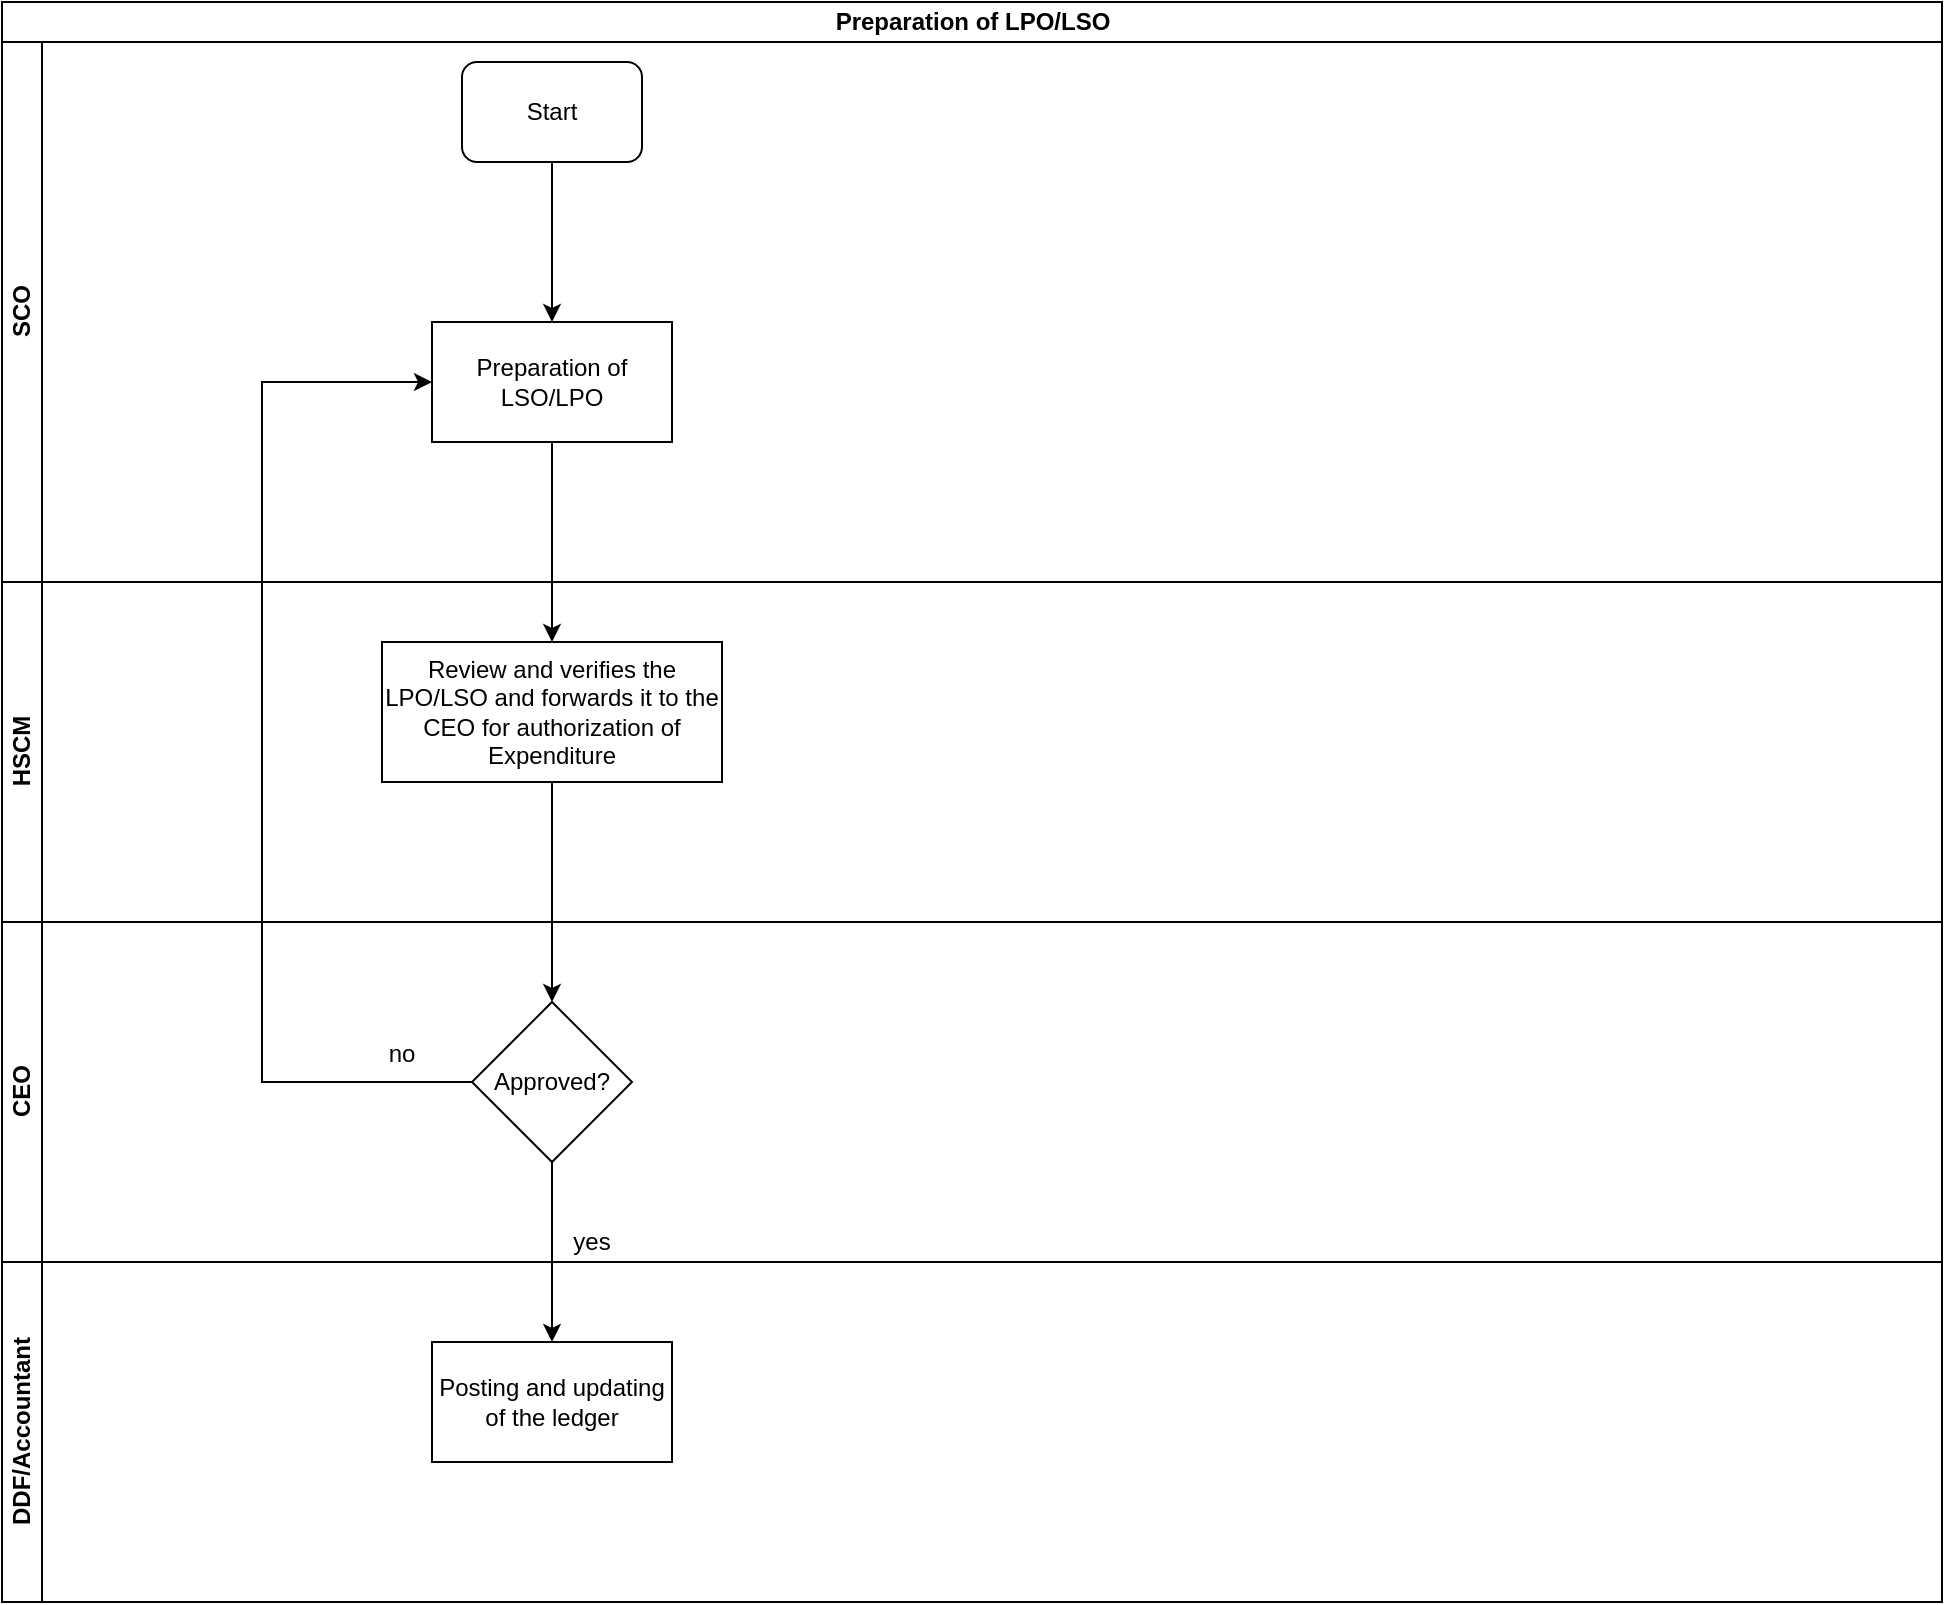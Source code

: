 <mxfile version="14.0.0" type="github">
  <diagram id="hlPL0Bq8MXGjqF8pz6ak" name="Page-1">
    <mxGraphModel dx="1038" dy="547" grid="1" gridSize="10" guides="1" tooltips="1" connect="1" arrows="1" fold="1" page="1" pageScale="1" pageWidth="1169" pageHeight="827" math="0" shadow="0">
      <root>
        <mxCell id="0" />
        <mxCell id="1" parent="0" />
        <mxCell id="4R2nqGt3JkrkRLi6oZFs-1" value="Preparation of LPO/LSO" style="swimlane;html=1;childLayout=stackLayout;resizeParent=1;resizeParentMax=0;horizontal=1;startSize=20;horizontalStack=0;" vertex="1" parent="1">
          <mxGeometry x="10" y="10" width="970" height="800" as="geometry" />
        </mxCell>
        <mxCell id="4R2nqGt3JkrkRLi6oZFs-2" value="SCO" style="swimlane;html=1;startSize=20;horizontal=0;" vertex="1" parent="4R2nqGt3JkrkRLi6oZFs-1">
          <mxGeometry y="20" width="970" height="270" as="geometry" />
        </mxCell>
        <mxCell id="4R2nqGt3JkrkRLi6oZFs-6" value="Start" style="rounded=1;whiteSpace=wrap;html=1;" vertex="1" parent="4R2nqGt3JkrkRLi6oZFs-2">
          <mxGeometry x="230" y="10" width="90" height="50" as="geometry" />
        </mxCell>
        <mxCell id="4R2nqGt3JkrkRLi6oZFs-9" value="Preparation of LSO/LPO" style="rounded=0;whiteSpace=wrap;html=1;" vertex="1" parent="4R2nqGt3JkrkRLi6oZFs-2">
          <mxGeometry x="215" y="140" width="120" height="60" as="geometry" />
        </mxCell>
        <mxCell id="4R2nqGt3JkrkRLi6oZFs-8" value="" style="edgeStyle=orthogonalEdgeStyle;rounded=0;orthogonalLoop=1;jettySize=auto;html=1;entryX=0.5;entryY=0;entryDx=0;entryDy=0;" edge="1" parent="4R2nqGt3JkrkRLi6oZFs-2" source="4R2nqGt3JkrkRLi6oZFs-6" target="4R2nqGt3JkrkRLi6oZFs-9">
          <mxGeometry relative="1" as="geometry">
            <mxPoint x="275" y="140" as="targetPoint" />
          </mxGeometry>
        </mxCell>
        <mxCell id="4R2nqGt3JkrkRLi6oZFs-3" value="HSCM" style="swimlane;html=1;startSize=20;horizontal=0;" vertex="1" parent="4R2nqGt3JkrkRLi6oZFs-1">
          <mxGeometry y="290" width="970" height="170" as="geometry" />
        </mxCell>
        <mxCell id="4R2nqGt3JkrkRLi6oZFs-10" value="Review and verifies the LPO/LSO and forwards it to the CEO for authorization of Expenditure" style="whiteSpace=wrap;html=1;rounded=0;" vertex="1" parent="4R2nqGt3JkrkRLi6oZFs-3">
          <mxGeometry x="190" y="30" width="170" height="70" as="geometry" />
        </mxCell>
        <mxCell id="4R2nqGt3JkrkRLi6oZFs-4" value="CEO" style="swimlane;html=1;startSize=20;horizontal=0;" vertex="1" parent="4R2nqGt3JkrkRLi6oZFs-1">
          <mxGeometry y="460" width="970" height="170" as="geometry" />
        </mxCell>
        <mxCell id="4R2nqGt3JkrkRLi6oZFs-12" value="Approved?" style="rhombus;whiteSpace=wrap;html=1;rounded=0;" vertex="1" parent="4R2nqGt3JkrkRLi6oZFs-4">
          <mxGeometry x="235" y="40" width="80" height="80" as="geometry" />
        </mxCell>
        <mxCell id="4R2nqGt3JkrkRLi6oZFs-18" value="yes" style="text;html=1;strokeColor=none;fillColor=none;align=center;verticalAlign=middle;whiteSpace=wrap;rounded=0;" vertex="1" parent="4R2nqGt3JkrkRLi6oZFs-4">
          <mxGeometry x="275" y="150" width="40" height="20" as="geometry" />
        </mxCell>
        <mxCell id="4R2nqGt3JkrkRLi6oZFs-11" value="" style="edgeStyle=orthogonalEdgeStyle;rounded=0;orthogonalLoop=1;jettySize=auto;html=1;" edge="1" parent="4R2nqGt3JkrkRLi6oZFs-1" source="4R2nqGt3JkrkRLi6oZFs-9" target="4R2nqGt3JkrkRLi6oZFs-10">
          <mxGeometry relative="1" as="geometry" />
        </mxCell>
        <mxCell id="4R2nqGt3JkrkRLi6oZFs-13" value="" style="edgeStyle=orthogonalEdgeStyle;rounded=0;orthogonalLoop=1;jettySize=auto;html=1;" edge="1" parent="4R2nqGt3JkrkRLi6oZFs-1" source="4R2nqGt3JkrkRLi6oZFs-10" target="4R2nqGt3JkrkRLi6oZFs-12">
          <mxGeometry relative="1" as="geometry" />
        </mxCell>
        <mxCell id="4R2nqGt3JkrkRLi6oZFs-14" value="DDF/Accountant" style="swimlane;html=1;startSize=20;horizontal=0;" vertex="1" parent="4R2nqGt3JkrkRLi6oZFs-1">
          <mxGeometry y="630" width="970" height="170" as="geometry" />
        </mxCell>
        <mxCell id="4R2nqGt3JkrkRLi6oZFs-16" value="Posting and updating of the ledger" style="whiteSpace=wrap;html=1;rounded=0;" vertex="1" parent="4R2nqGt3JkrkRLi6oZFs-14">
          <mxGeometry x="215" y="40" width="120" height="60" as="geometry" />
        </mxCell>
        <mxCell id="4R2nqGt3JkrkRLi6oZFs-17" value="" style="edgeStyle=orthogonalEdgeStyle;rounded=0;orthogonalLoop=1;jettySize=auto;html=1;" edge="1" parent="4R2nqGt3JkrkRLi6oZFs-1" source="4R2nqGt3JkrkRLi6oZFs-12" target="4R2nqGt3JkrkRLi6oZFs-16">
          <mxGeometry relative="1" as="geometry" />
        </mxCell>
        <mxCell id="4R2nqGt3JkrkRLi6oZFs-20" value="" style="edgeStyle=orthogonalEdgeStyle;rounded=0;orthogonalLoop=1;jettySize=auto;html=1;entryX=0;entryY=0.5;entryDx=0;entryDy=0;" edge="1" parent="4R2nqGt3JkrkRLi6oZFs-1" source="4R2nqGt3JkrkRLi6oZFs-12" target="4R2nqGt3JkrkRLi6oZFs-9">
          <mxGeometry relative="1" as="geometry">
            <mxPoint x="175" y="540" as="targetPoint" />
            <Array as="points">
              <mxPoint x="130" y="540" />
              <mxPoint x="130" y="190" />
            </Array>
          </mxGeometry>
        </mxCell>
        <mxCell id="4R2nqGt3JkrkRLi6oZFs-21" value="no" style="text;html=1;strokeColor=none;fillColor=none;align=center;verticalAlign=middle;whiteSpace=wrap;rounded=0;" vertex="1" parent="1">
          <mxGeometry x="190" y="526" width="40" height="20" as="geometry" />
        </mxCell>
      </root>
    </mxGraphModel>
  </diagram>
</mxfile>
